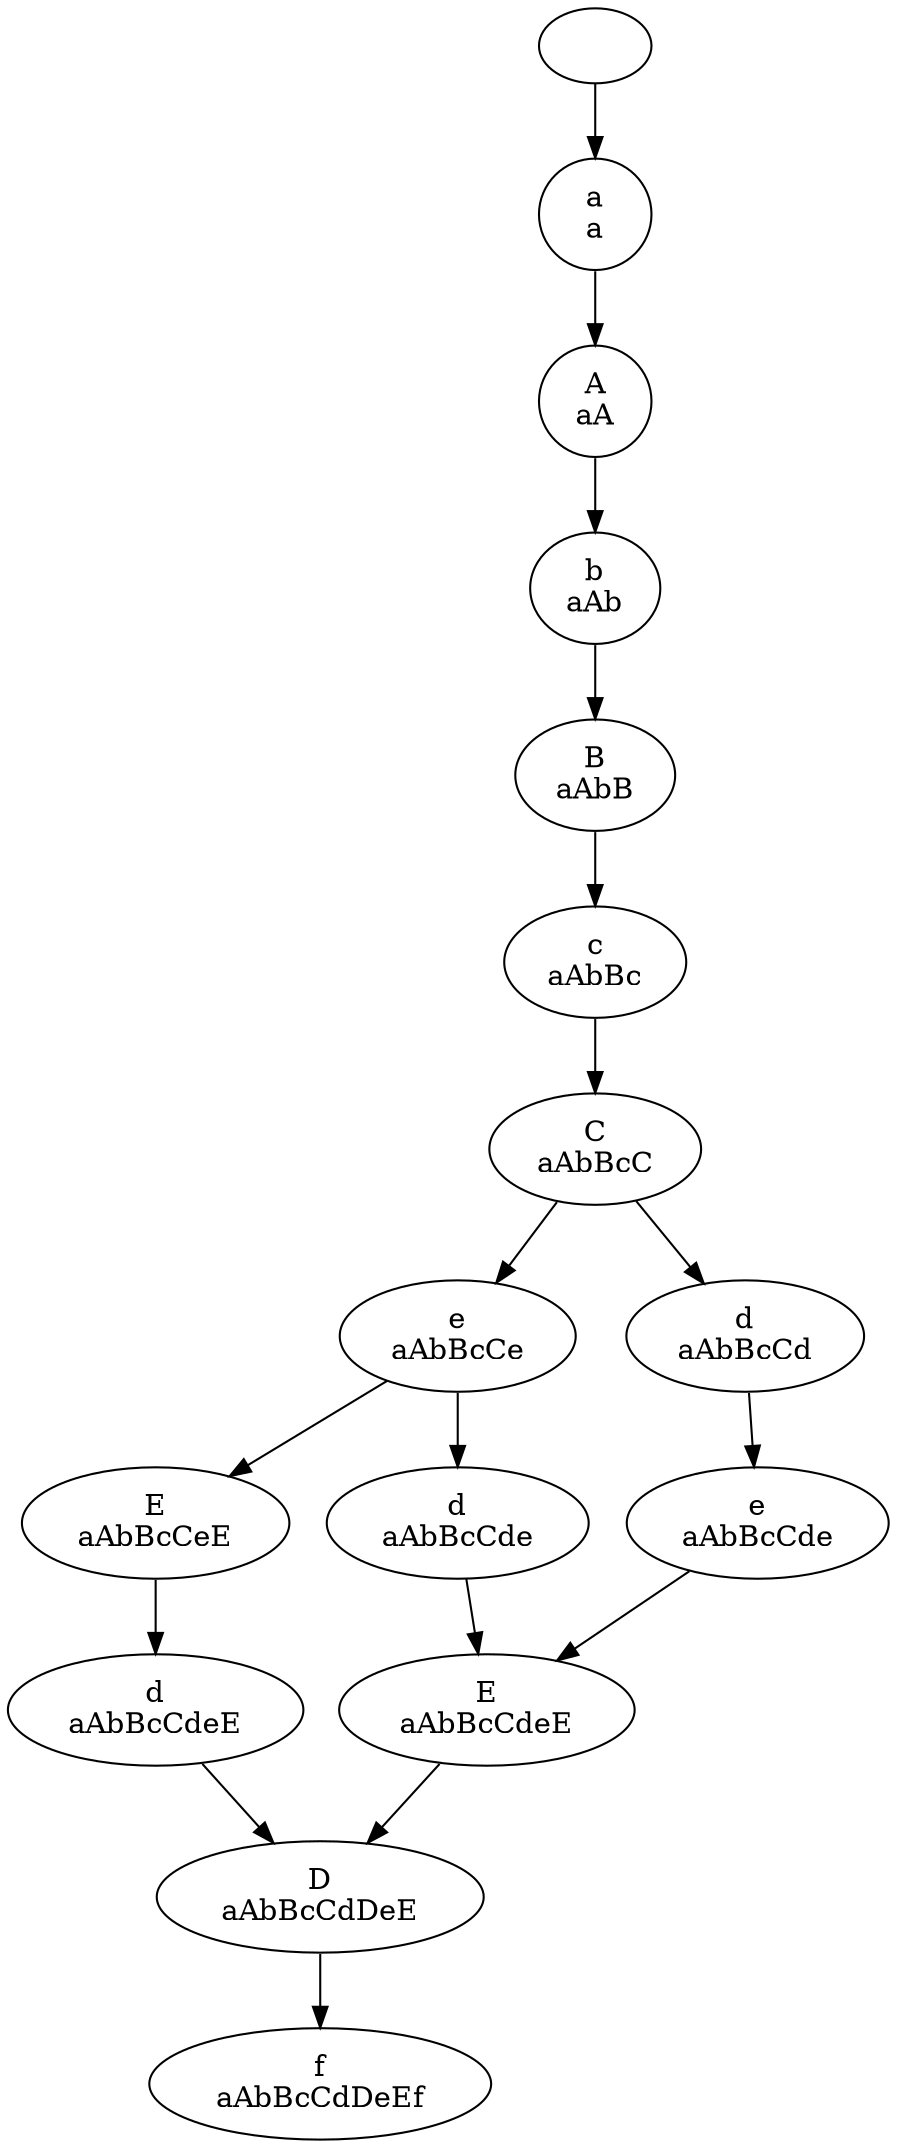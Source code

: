 digraph G3 {
    ""
    -> "a\na"
    -> "A\naA"
    -> "b\naAb"
    -> "B\naAbB"
    -> "c\naAbBc"
    -> "C\naAbBcC"

    "C\naAbBcC" -> "e\naAbBcCe"
    "e\naAbBcCe" -> "E\naAbBcCeE"
    "e\naAbBcCe" -> "d\naAbBcCde"
    "d\naAbBcCde" -> "E\naAbBcCdeE"
    "E\naAbBcCeE" -> "d\naAbBcCdeE"
    "d\naAbBcCdeE" -> "D\naAbBcCdDeE"
    "D\naAbBcCdDeE" -> "f\naAbBcCdDeEf"

    "C\naAbBcC" -> "d\naAbBcCd"
    "d\naAbBcCd" -> "e\naAbBcCde"
    "e\naAbBcCde" -> "E\naAbBcCdeE"
    "E\naAbBcCdeE" -> "D\naAbBcCdDeE"
}